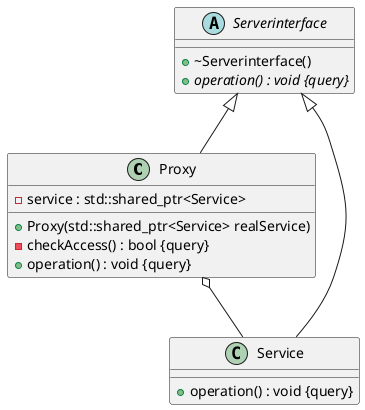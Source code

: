 @startuml





/' Objects '/

class Proxy {
	+Proxy(std::shared_ptr<Service> realService)
	-checkAccess() : bool {query}
	-service : std::shared_ptr<Service>
	+operation() : void {query}
}


abstract class Serverinterface {
	+~Serverinterface()
	+{abstract} operation() : void {query}
}


class Service {
	+operation() : void {query}
}





/' Inheritance relationships '/

Serverinterface <|-- Proxy


Serverinterface <|-- Service





/' Aggregation relationships '/

Proxy o-- Service






/' Nested objects '/



@enduml
